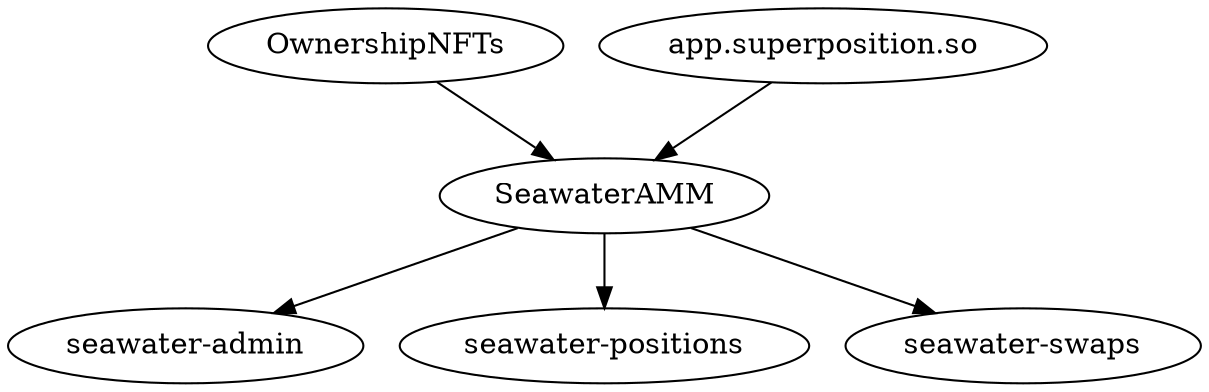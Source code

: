 strict digraph {
    "OwnershipNFTs" -> "SeawaterAMM" -> {
       "seawater-admin"
       "seawater-positions"
       "seawater-swaps"
    }
    "app.superposition.so" -> "SeawaterAMM"
}
